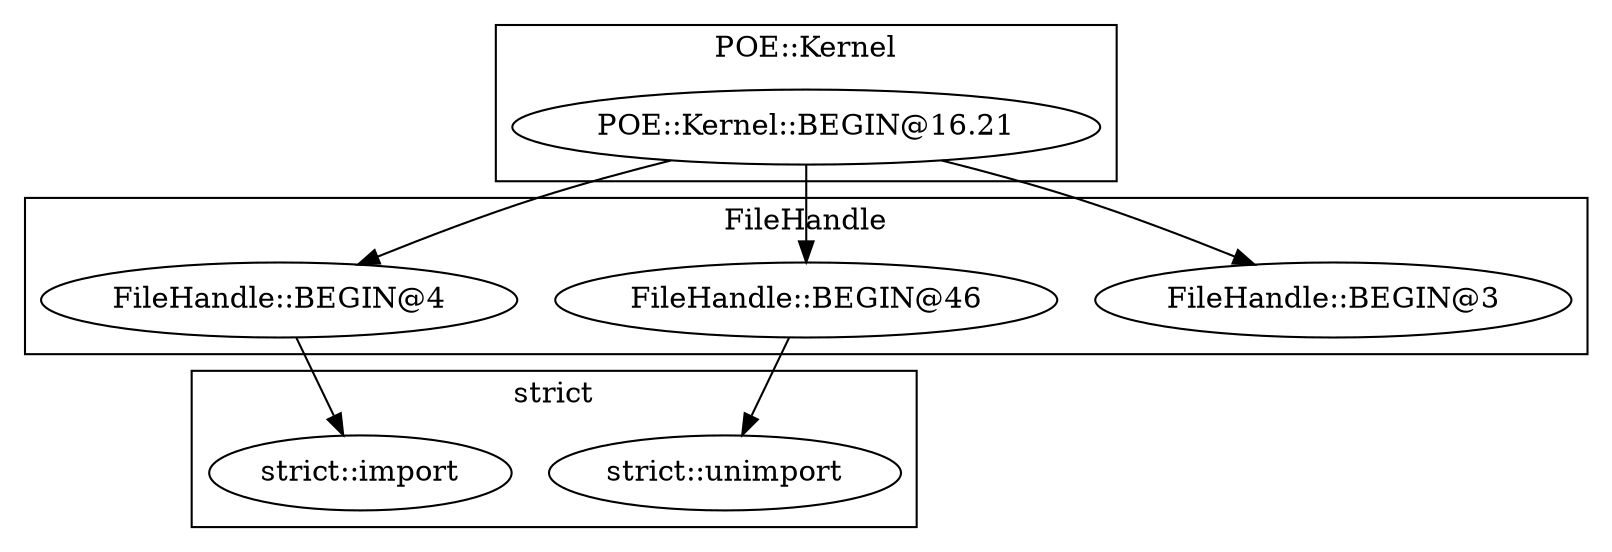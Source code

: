 digraph {
graph [overlap=false]
subgraph cluster_FileHandle {
	label="FileHandle";
	"FileHandle::BEGIN@3";
	"FileHandle::BEGIN@46";
	"FileHandle::BEGIN@4";
}
subgraph cluster_strict {
	label="strict";
	"strict::import";
	"strict::unimport";
}
subgraph cluster_POE_Kernel {
	label="POE::Kernel";
	"POE::Kernel::BEGIN@16.21";
}
"POE::Kernel::BEGIN@16.21" -> "FileHandle::BEGIN@4";
"POE::Kernel::BEGIN@16.21" -> "FileHandle::BEGIN@3";
"POE::Kernel::BEGIN@16.21" -> "FileHandle::BEGIN@46";
"FileHandle::BEGIN@46" -> "strict::unimport";
"FileHandle::BEGIN@4" -> "strict::import";
}
